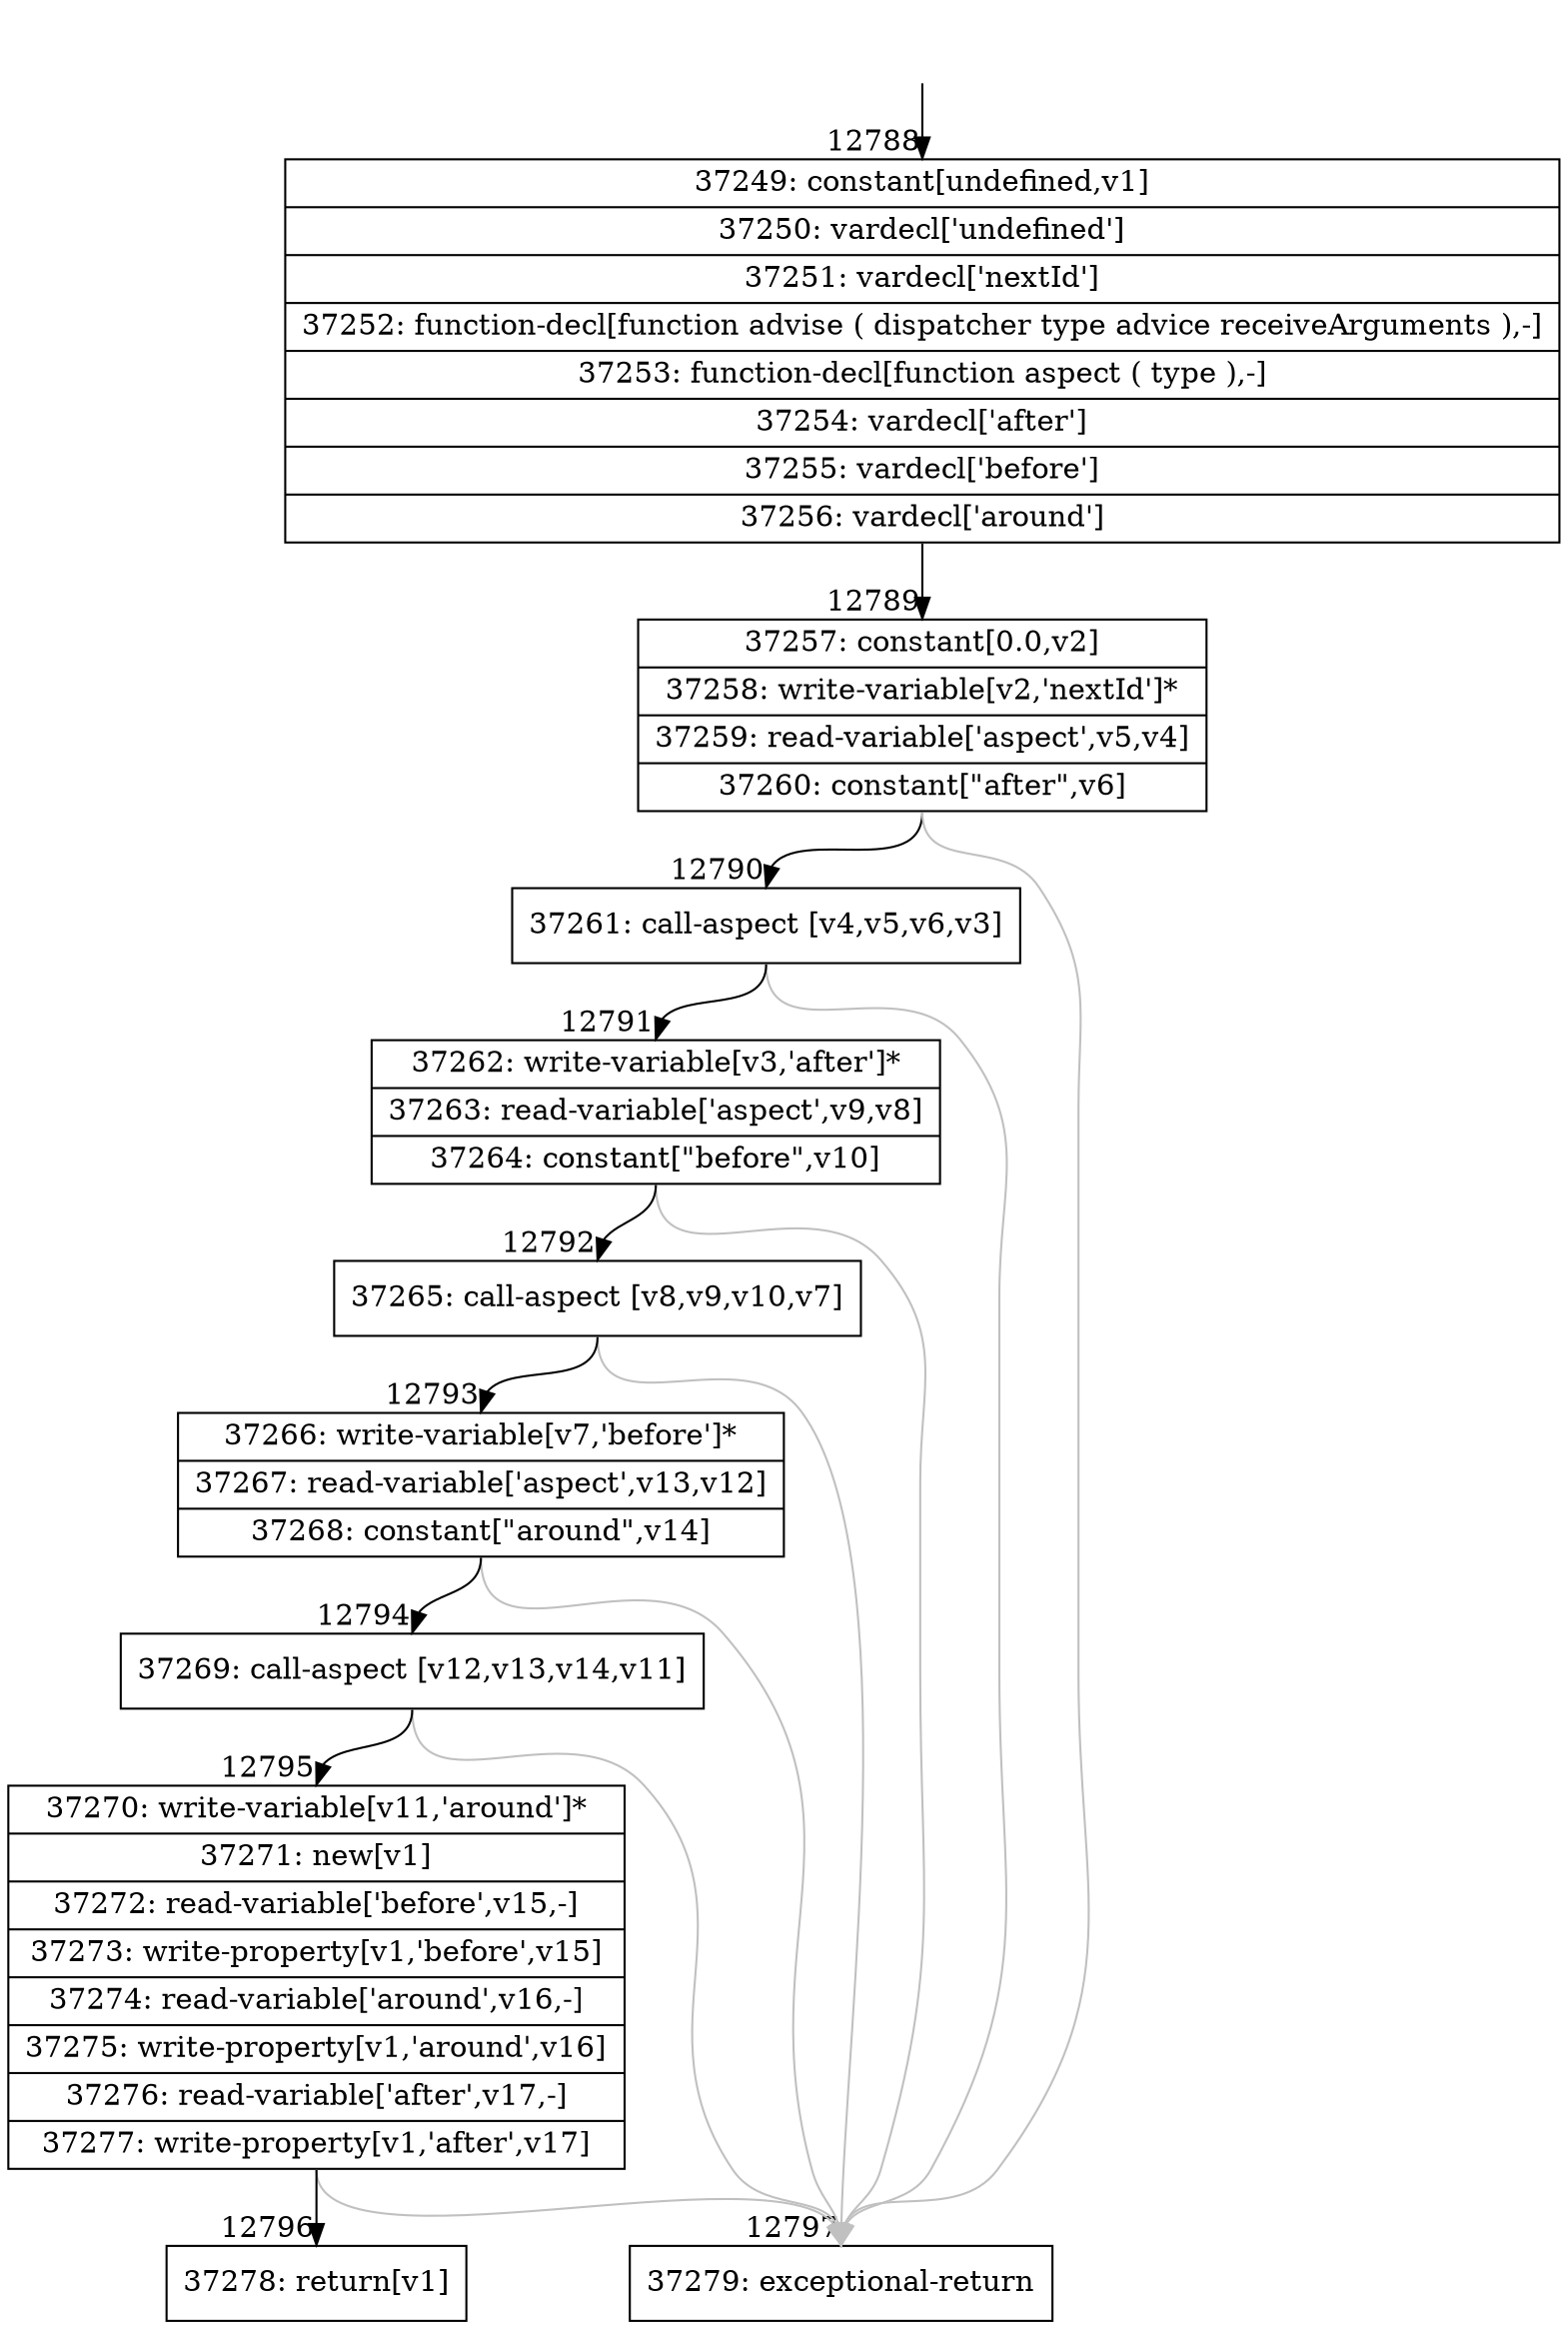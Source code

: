 digraph {
rankdir="TD"
BB_entry930[shape=none,label=""];
BB_entry930 -> BB12788 [tailport=s, headport=n, headlabel="    12788"]
BB12788 [shape=record label="{37249: constant[undefined,v1]|37250: vardecl['undefined']|37251: vardecl['nextId']|37252: function-decl[function advise ( dispatcher type advice receiveArguments ),-]|37253: function-decl[function aspect ( type ),-]|37254: vardecl['after']|37255: vardecl['before']|37256: vardecl['around']}" ] 
BB12788 -> BB12789 [tailport=s, headport=n, headlabel="      12789"]
BB12789 [shape=record label="{37257: constant[0.0,v2]|37258: write-variable[v2,'nextId']*|37259: read-variable['aspect',v5,v4]|37260: constant[\"after\",v6]}" ] 
BB12789 -> BB12790 [tailport=s, headport=n, headlabel="      12790"]
BB12789 -> BB12797 [tailport=s, headport=n, color=gray, headlabel="      12797"]
BB12790 [shape=record label="{37261: call-aspect [v4,v5,v6,v3]}" ] 
BB12790 -> BB12791 [tailport=s, headport=n, headlabel="      12791"]
BB12790 -> BB12797 [tailport=s, headport=n, color=gray]
BB12791 [shape=record label="{37262: write-variable[v3,'after']*|37263: read-variable['aspect',v9,v8]|37264: constant[\"before\",v10]}" ] 
BB12791 -> BB12792 [tailport=s, headport=n, headlabel="      12792"]
BB12791 -> BB12797 [tailport=s, headport=n, color=gray]
BB12792 [shape=record label="{37265: call-aspect [v8,v9,v10,v7]}" ] 
BB12792 -> BB12793 [tailport=s, headport=n, headlabel="      12793"]
BB12792 -> BB12797 [tailport=s, headport=n, color=gray]
BB12793 [shape=record label="{37266: write-variable[v7,'before']*|37267: read-variable['aspect',v13,v12]|37268: constant[\"around\",v14]}" ] 
BB12793 -> BB12794 [tailport=s, headport=n, headlabel="      12794"]
BB12793 -> BB12797 [tailport=s, headport=n, color=gray]
BB12794 [shape=record label="{37269: call-aspect [v12,v13,v14,v11]}" ] 
BB12794 -> BB12795 [tailport=s, headport=n, headlabel="      12795"]
BB12794 -> BB12797 [tailport=s, headport=n, color=gray]
BB12795 [shape=record label="{37270: write-variable[v11,'around']*|37271: new[v1]|37272: read-variable['before',v15,-]|37273: write-property[v1,'before',v15]|37274: read-variable['around',v16,-]|37275: write-property[v1,'around',v16]|37276: read-variable['after',v17,-]|37277: write-property[v1,'after',v17]}" ] 
BB12795 -> BB12796 [tailport=s, headport=n, headlabel="      12796"]
BB12795 -> BB12797 [tailport=s, headport=n, color=gray]
BB12796 [shape=record label="{37278: return[v1]}" ] 
BB12797 [shape=record label="{37279: exceptional-return}" ] 
//#$~ 18004
}

